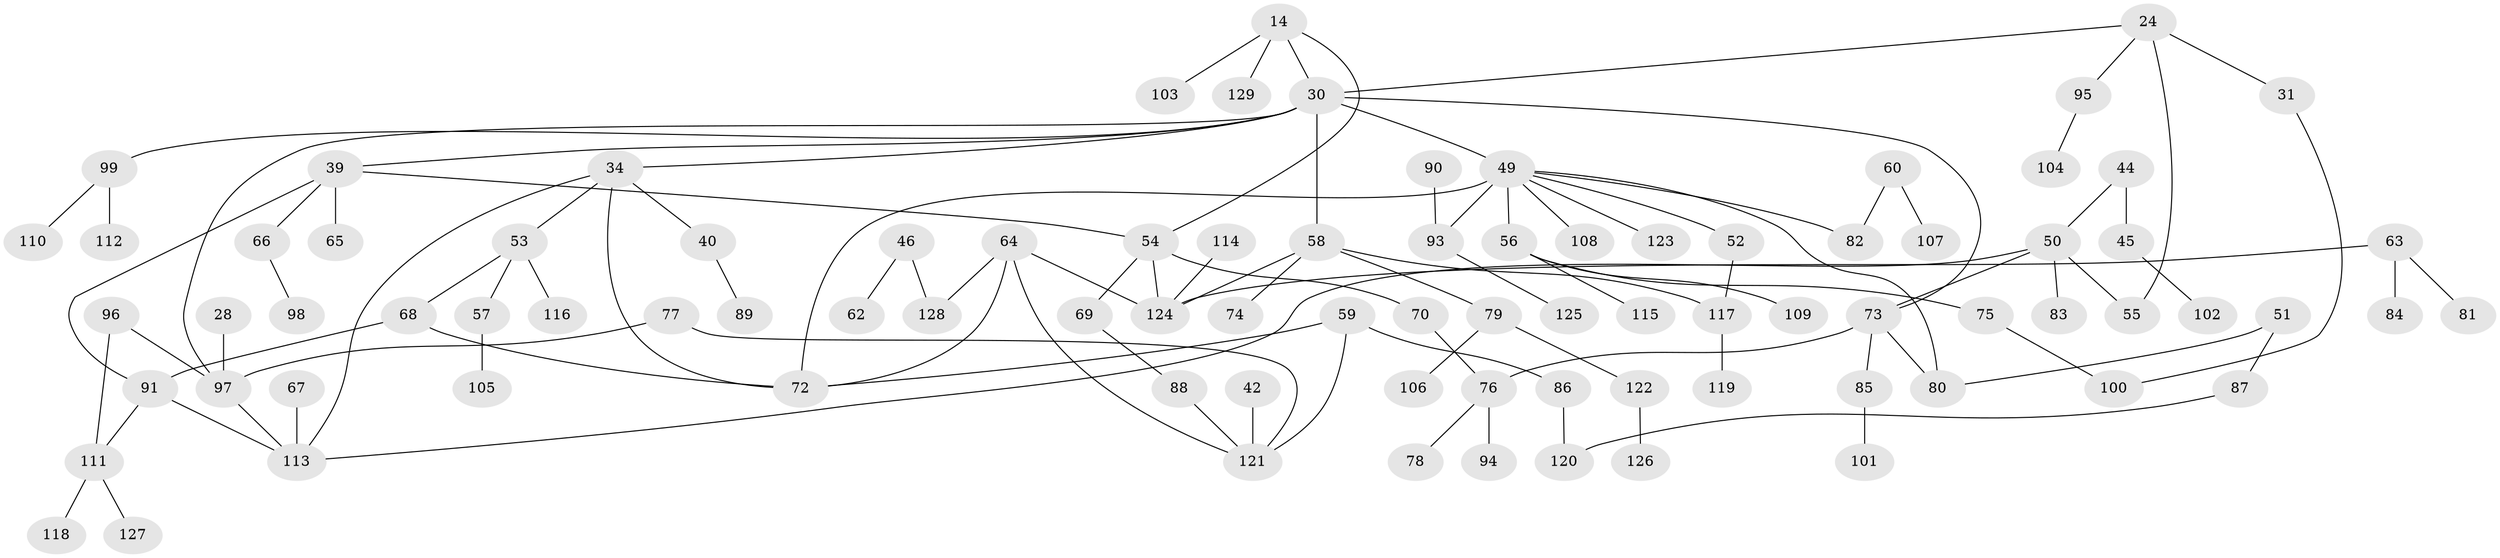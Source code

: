 // original degree distribution, {4: 0.12403100775193798, 6: 0.023255813953488372, 3: 0.1937984496124031, 5: 0.046511627906976744, 2: 0.31007751937984496, 1: 0.3023255813953488}
// Generated by graph-tools (version 1.1) at 2025/45/03/04/25 21:45:18]
// undirected, 90 vertices, 108 edges
graph export_dot {
graph [start="1"]
  node [color=gray90,style=filled];
  14;
  24;
  28;
  30 [super="+9+8"];
  31;
  34 [super="+17"];
  39 [super="+7"];
  40;
  42;
  44;
  45;
  46;
  49 [super="+29+13+37"];
  50 [super="+38"];
  51;
  52;
  53;
  54 [super="+26"];
  55;
  56;
  57;
  58 [super="+22"];
  59;
  60;
  62;
  63;
  64 [super="+27+43"];
  65;
  66;
  67;
  68 [super="+25"];
  69;
  70;
  72 [super="+21"];
  73 [super="+33"];
  74;
  75;
  76;
  77;
  78;
  79;
  80 [super="+47"];
  81;
  82 [super="+20"];
  83;
  84;
  85;
  86;
  87;
  88;
  89;
  90;
  91;
  93 [super="+61"];
  94;
  95;
  96 [super="+92"];
  97 [super="+5+71"];
  98;
  99;
  100;
  101;
  102;
  103;
  104;
  105;
  106;
  107;
  108;
  109;
  110;
  111;
  112;
  113 [super="+15+12"];
  114;
  115;
  116;
  117;
  118;
  119;
  120;
  121 [super="+41"];
  122;
  123;
  124 [super="+23"];
  125;
  126;
  127;
  128 [super="+36"];
  129;
  14 -- 103;
  14 -- 129;
  14 -- 30;
  14 -- 54;
  24 -- 31;
  24 -- 55;
  24 -- 95;
  24 -- 30;
  28 -- 97;
  30 -- 99;
  30 -- 97 [weight=2];
  30 -- 39;
  30 -- 34;
  30 -- 49 [weight=4];
  30 -- 58;
  30 -- 73;
  31 -- 100;
  34 -- 40;
  34 -- 53;
  34 -- 72;
  34 -- 113;
  39 -- 54;
  39 -- 66;
  39 -- 65;
  39 -- 91;
  40 -- 89;
  42 -- 121;
  44 -- 45;
  44 -- 50;
  45 -- 102;
  46 -- 62;
  46 -- 128;
  49 -- 52;
  49 -- 56;
  49 -- 72;
  49 -- 108;
  49 -- 82;
  49 -- 123;
  49 -- 93 [weight=2];
  49 -- 80;
  50 -- 83;
  50 -- 73;
  50 -- 113;
  50 -- 55;
  51 -- 87;
  51 -- 80;
  52 -- 117;
  53 -- 57;
  53 -- 116;
  53 -- 68;
  54 -- 69;
  54 -- 70;
  54 -- 124;
  56 -- 75;
  56 -- 109;
  56 -- 115;
  57 -- 105;
  58 -- 79;
  58 -- 117;
  58 -- 74;
  58 -- 124;
  59 -- 72;
  59 -- 86;
  59 -- 121;
  60 -- 107;
  60 -- 82;
  63 -- 81;
  63 -- 84;
  63 -- 124;
  64 -- 72;
  64 -- 124;
  64 -- 128;
  64 -- 121;
  66 -- 98;
  67 -- 113;
  68 -- 91;
  68 -- 72;
  69 -- 88;
  70 -- 76;
  73 -- 76;
  73 -- 80;
  73 -- 85;
  75 -- 100;
  76 -- 78;
  76 -- 94;
  77 -- 97;
  77 -- 121;
  79 -- 106;
  79 -- 122;
  85 -- 101;
  86 -- 120;
  87 -- 120;
  88 -- 121;
  90 -- 93;
  91 -- 111;
  91 -- 113;
  93 -- 125;
  95 -- 104;
  96 -- 111 [weight=2];
  96 -- 97;
  97 -- 113;
  99 -- 110;
  99 -- 112;
  111 -- 118;
  111 -- 127;
  114 -- 124;
  117 -- 119;
  122 -- 126;
}
